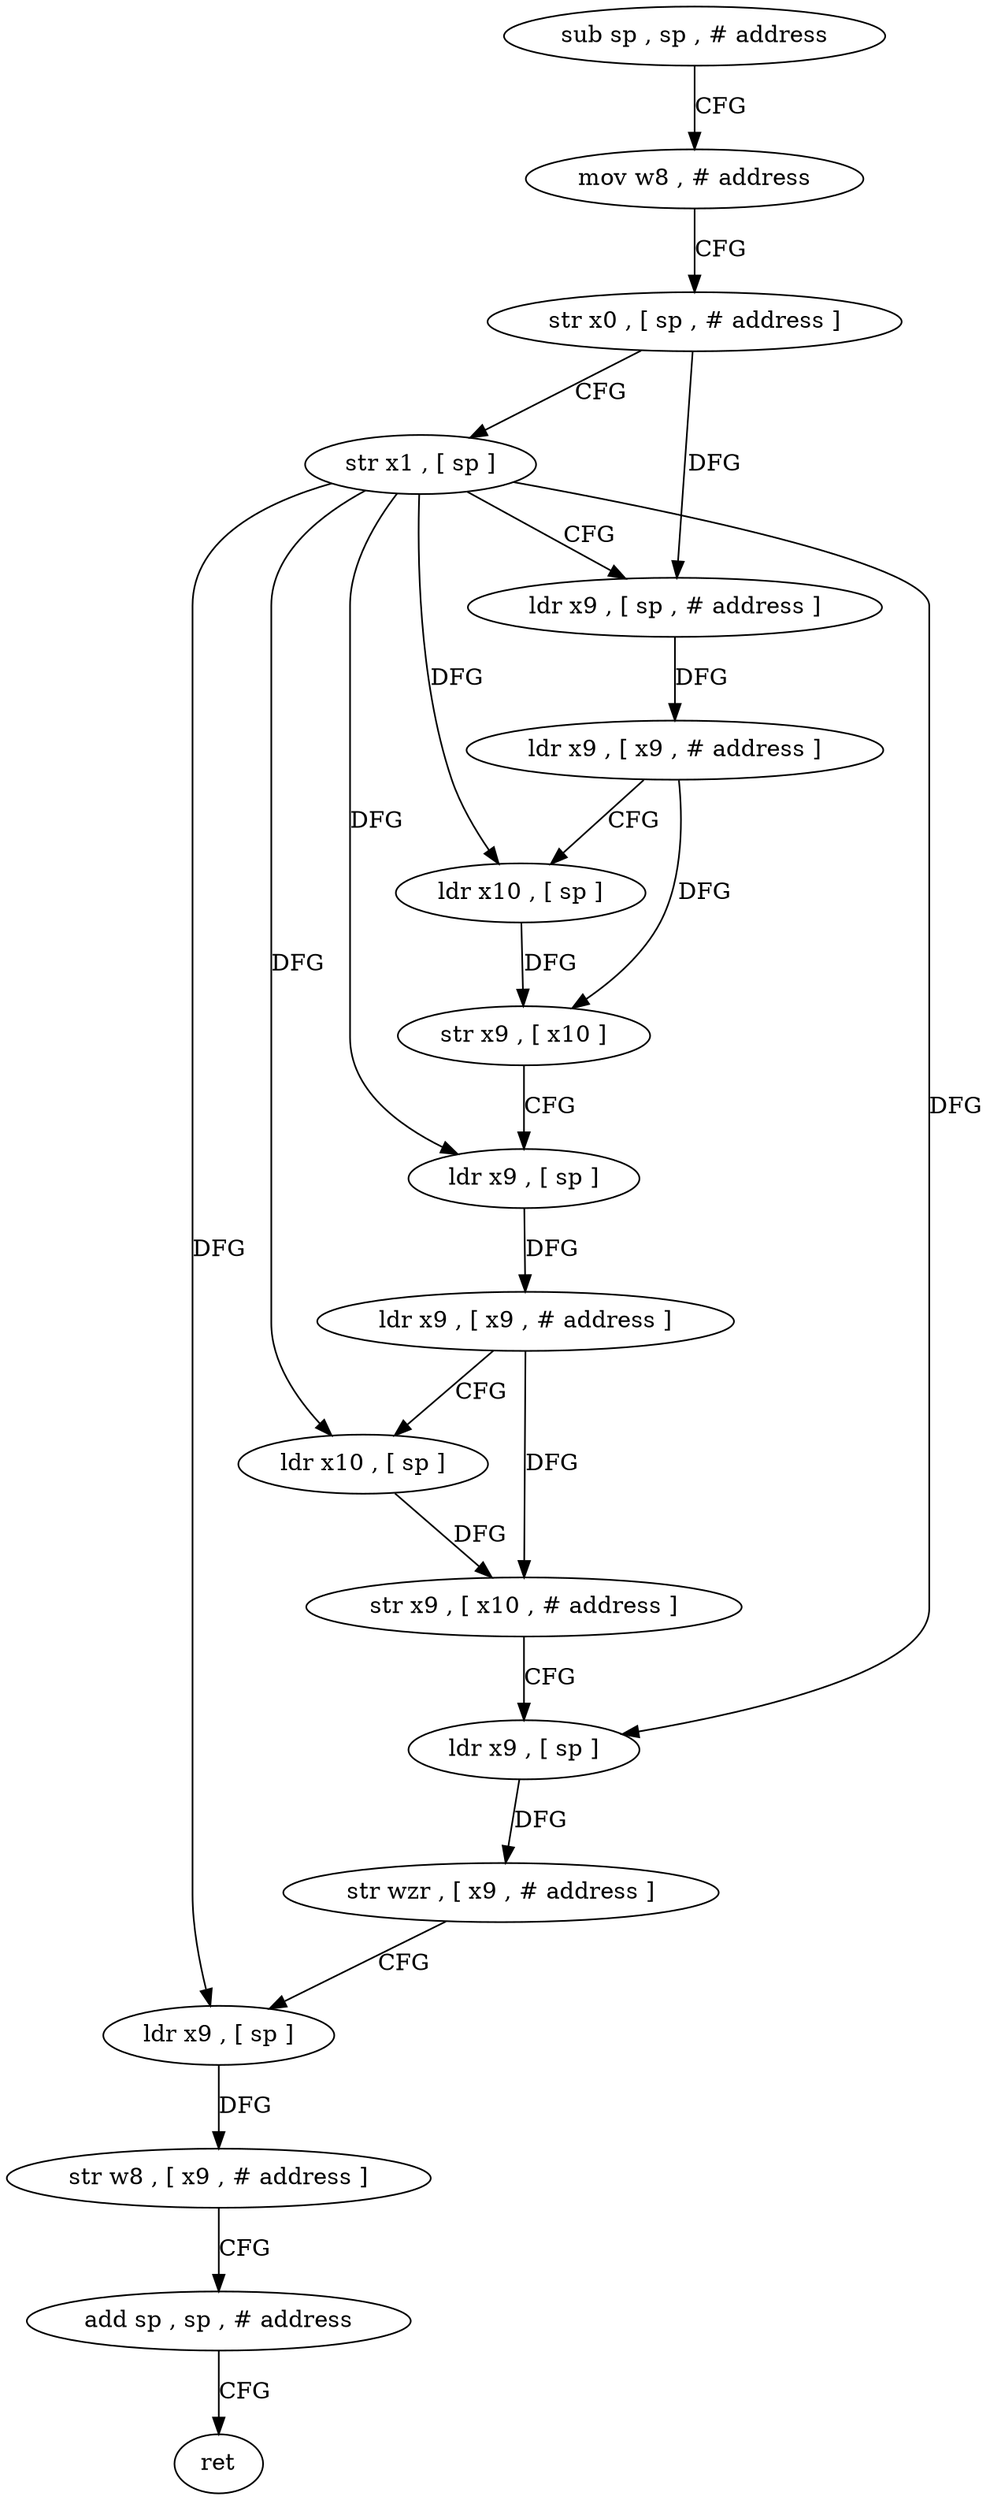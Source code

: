 digraph "func" {
"4295532" [label = "sub sp , sp , # address" ]
"4295536" [label = "mov w8 , # address" ]
"4295540" [label = "str x0 , [ sp , # address ]" ]
"4295544" [label = "str x1 , [ sp ]" ]
"4295548" [label = "ldr x9 , [ sp , # address ]" ]
"4295552" [label = "ldr x9 , [ x9 , # address ]" ]
"4295556" [label = "ldr x10 , [ sp ]" ]
"4295560" [label = "str x9 , [ x10 ]" ]
"4295564" [label = "ldr x9 , [ sp ]" ]
"4295568" [label = "ldr x9 , [ x9 , # address ]" ]
"4295572" [label = "ldr x10 , [ sp ]" ]
"4295576" [label = "str x9 , [ x10 , # address ]" ]
"4295580" [label = "ldr x9 , [ sp ]" ]
"4295584" [label = "str wzr , [ x9 , # address ]" ]
"4295588" [label = "ldr x9 , [ sp ]" ]
"4295592" [label = "str w8 , [ x9 , # address ]" ]
"4295596" [label = "add sp , sp , # address" ]
"4295600" [label = "ret" ]
"4295532" -> "4295536" [ label = "CFG" ]
"4295536" -> "4295540" [ label = "CFG" ]
"4295540" -> "4295544" [ label = "CFG" ]
"4295540" -> "4295548" [ label = "DFG" ]
"4295544" -> "4295548" [ label = "CFG" ]
"4295544" -> "4295556" [ label = "DFG" ]
"4295544" -> "4295564" [ label = "DFG" ]
"4295544" -> "4295572" [ label = "DFG" ]
"4295544" -> "4295580" [ label = "DFG" ]
"4295544" -> "4295588" [ label = "DFG" ]
"4295548" -> "4295552" [ label = "DFG" ]
"4295552" -> "4295556" [ label = "CFG" ]
"4295552" -> "4295560" [ label = "DFG" ]
"4295556" -> "4295560" [ label = "DFG" ]
"4295560" -> "4295564" [ label = "CFG" ]
"4295564" -> "4295568" [ label = "DFG" ]
"4295568" -> "4295572" [ label = "CFG" ]
"4295568" -> "4295576" [ label = "DFG" ]
"4295572" -> "4295576" [ label = "DFG" ]
"4295576" -> "4295580" [ label = "CFG" ]
"4295580" -> "4295584" [ label = "DFG" ]
"4295584" -> "4295588" [ label = "CFG" ]
"4295588" -> "4295592" [ label = "DFG" ]
"4295592" -> "4295596" [ label = "CFG" ]
"4295596" -> "4295600" [ label = "CFG" ]
}
